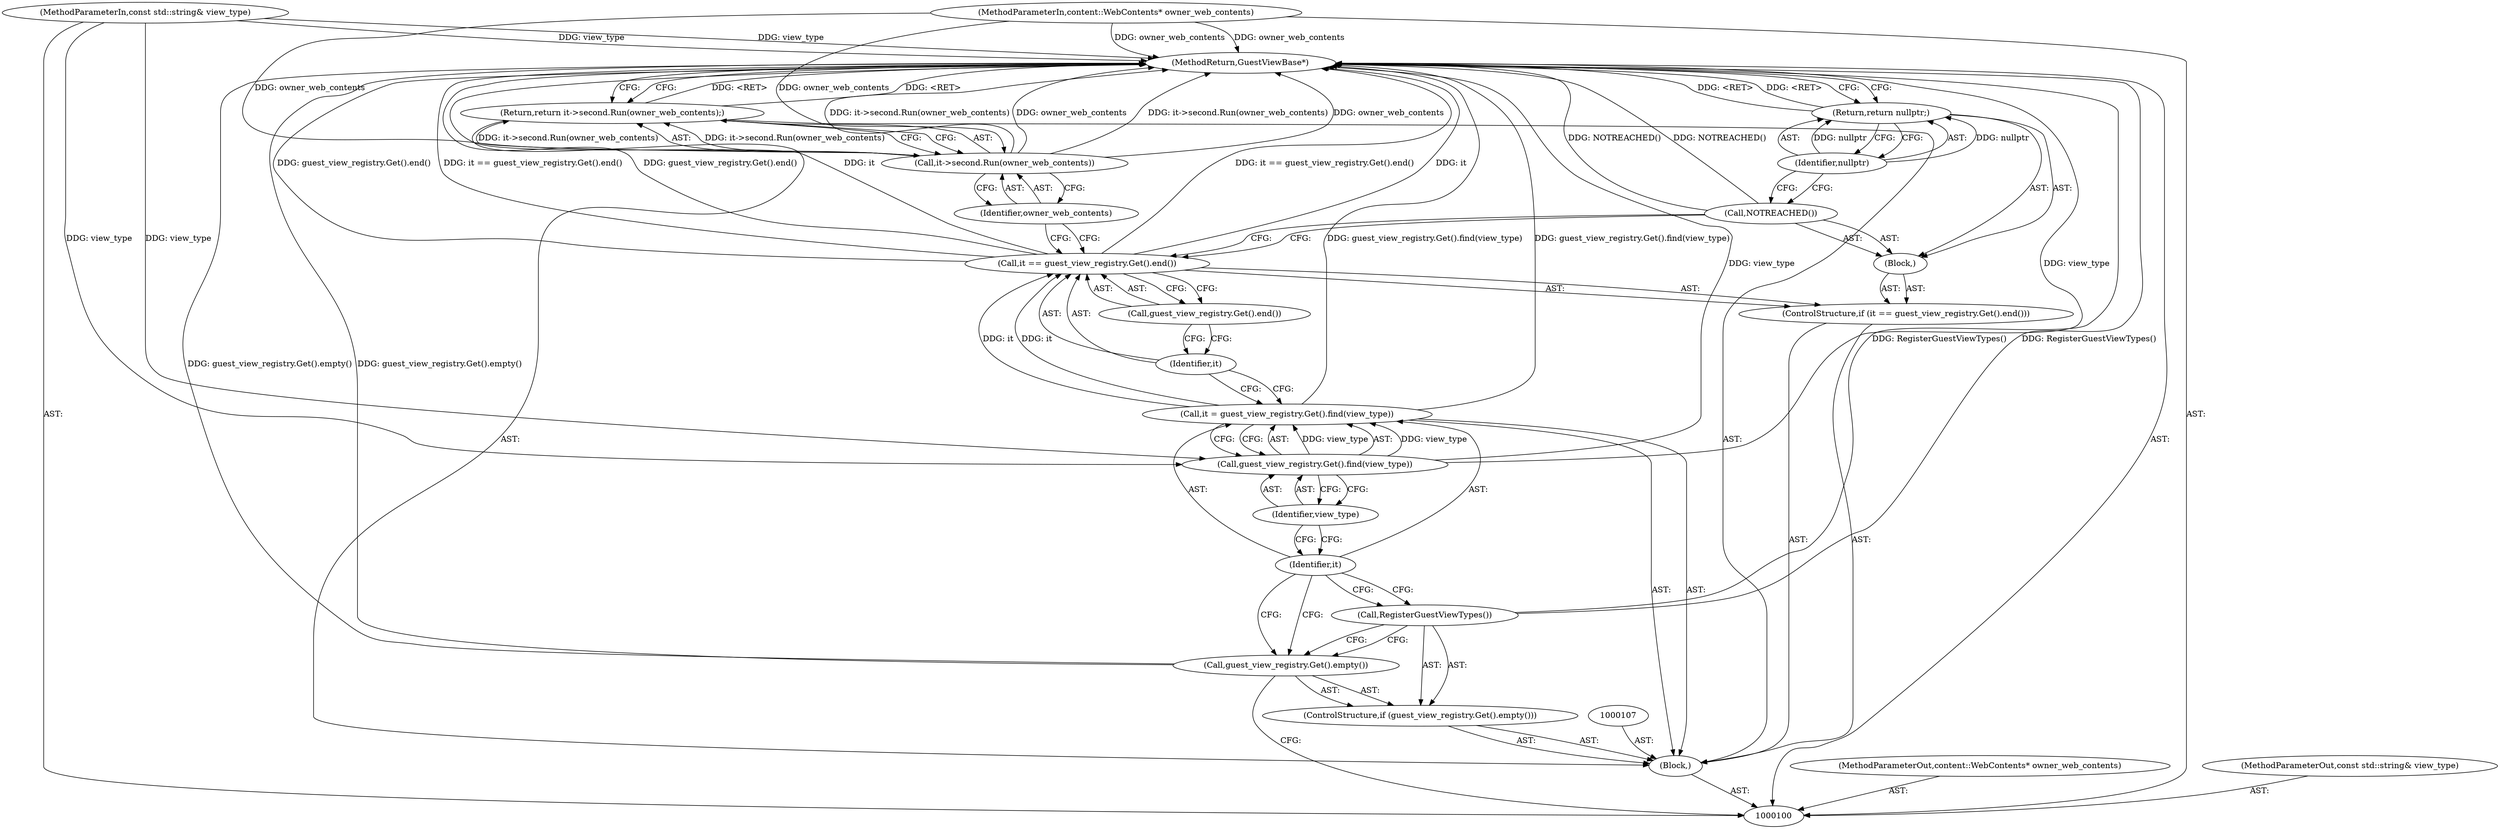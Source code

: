 digraph "1_Chrome_21d4d15a81b030f522fef29a0429f08a70220f68" {
"1000123" [label="(MethodReturn,GuestViewBase*)"];
"1000120" [label="(Return,return it->second.Run(owner_web_contents);)"];
"1000122" [label="(Identifier,owner_web_contents)"];
"1000121" [label="(Call,it->second.Run(owner_web_contents))"];
"1000101" [label="(MethodParameterIn,content::WebContents* owner_web_contents)"];
"1000161" [label="(MethodParameterOut,content::WebContents* owner_web_contents)"];
"1000103" [label="(Block,)"];
"1000102" [label="(MethodParameterIn,const std::string& view_type)"];
"1000162" [label="(MethodParameterOut,const std::string& view_type)"];
"1000104" [label="(ControlStructure,if (guest_view_registry.Get().empty()))"];
"1000105" [label="(Call,guest_view_registry.Get().empty())"];
"1000106" [label="(Call,RegisterGuestViewTypes())"];
"1000110" [label="(Call,guest_view_registry.Get().find(view_type))"];
"1000111" [label="(Identifier,view_type)"];
"1000108" [label="(Call,it = guest_view_registry.Get().find(view_type))"];
"1000109" [label="(Identifier,it)"];
"1000115" [label="(Call,guest_view_registry.Get().end())"];
"1000112" [label="(ControlStructure,if (it == guest_view_registry.Get().end()))"];
"1000116" [label="(Block,)"];
"1000113" [label="(Call,it == guest_view_registry.Get().end())"];
"1000114" [label="(Identifier,it)"];
"1000117" [label="(Call,NOTREACHED())"];
"1000119" [label="(Identifier,nullptr)"];
"1000118" [label="(Return,return nullptr;)"];
"1000123" -> "1000100"  [label="AST: "];
"1000123" -> "1000118"  [label="CFG: "];
"1000123" -> "1000120"  [label="CFG: "];
"1000118" -> "1000123"  [label="DDG: <RET>"];
"1000120" -> "1000123"  [label="DDG: <RET>"];
"1000117" -> "1000123"  [label="DDG: NOTREACHED()"];
"1000105" -> "1000123"  [label="DDG: guest_view_registry.Get().empty()"];
"1000113" -> "1000123"  [label="DDG: it"];
"1000113" -> "1000123"  [label="DDG: guest_view_registry.Get().end()"];
"1000113" -> "1000123"  [label="DDG: it == guest_view_registry.Get().end()"];
"1000102" -> "1000123"  [label="DDG: view_type"];
"1000121" -> "1000123"  [label="DDG: owner_web_contents"];
"1000121" -> "1000123"  [label="DDG: it->second.Run(owner_web_contents)"];
"1000110" -> "1000123"  [label="DDG: view_type"];
"1000106" -> "1000123"  [label="DDG: RegisterGuestViewTypes()"];
"1000101" -> "1000123"  [label="DDG: owner_web_contents"];
"1000108" -> "1000123"  [label="DDG: guest_view_registry.Get().find(view_type)"];
"1000120" -> "1000103"  [label="AST: "];
"1000120" -> "1000121"  [label="CFG: "];
"1000121" -> "1000120"  [label="AST: "];
"1000123" -> "1000120"  [label="CFG: "];
"1000120" -> "1000123"  [label="DDG: <RET>"];
"1000121" -> "1000120"  [label="DDG: it->second.Run(owner_web_contents)"];
"1000122" -> "1000121"  [label="AST: "];
"1000122" -> "1000113"  [label="CFG: "];
"1000121" -> "1000122"  [label="CFG: "];
"1000121" -> "1000120"  [label="AST: "];
"1000121" -> "1000122"  [label="CFG: "];
"1000122" -> "1000121"  [label="AST: "];
"1000120" -> "1000121"  [label="CFG: "];
"1000121" -> "1000123"  [label="DDG: owner_web_contents"];
"1000121" -> "1000123"  [label="DDG: it->second.Run(owner_web_contents)"];
"1000121" -> "1000120"  [label="DDG: it->second.Run(owner_web_contents)"];
"1000101" -> "1000121"  [label="DDG: owner_web_contents"];
"1000101" -> "1000100"  [label="AST: "];
"1000101" -> "1000123"  [label="DDG: owner_web_contents"];
"1000101" -> "1000121"  [label="DDG: owner_web_contents"];
"1000161" -> "1000100"  [label="AST: "];
"1000103" -> "1000100"  [label="AST: "];
"1000104" -> "1000103"  [label="AST: "];
"1000107" -> "1000103"  [label="AST: "];
"1000108" -> "1000103"  [label="AST: "];
"1000112" -> "1000103"  [label="AST: "];
"1000120" -> "1000103"  [label="AST: "];
"1000102" -> "1000100"  [label="AST: "];
"1000102" -> "1000123"  [label="DDG: view_type"];
"1000102" -> "1000110"  [label="DDG: view_type"];
"1000162" -> "1000100"  [label="AST: "];
"1000104" -> "1000103"  [label="AST: "];
"1000105" -> "1000104"  [label="AST: "];
"1000106" -> "1000104"  [label="AST: "];
"1000105" -> "1000104"  [label="AST: "];
"1000105" -> "1000100"  [label="CFG: "];
"1000106" -> "1000105"  [label="CFG: "];
"1000109" -> "1000105"  [label="CFG: "];
"1000105" -> "1000123"  [label="DDG: guest_view_registry.Get().empty()"];
"1000106" -> "1000104"  [label="AST: "];
"1000106" -> "1000105"  [label="CFG: "];
"1000109" -> "1000106"  [label="CFG: "];
"1000106" -> "1000123"  [label="DDG: RegisterGuestViewTypes()"];
"1000110" -> "1000108"  [label="AST: "];
"1000110" -> "1000111"  [label="CFG: "];
"1000111" -> "1000110"  [label="AST: "];
"1000108" -> "1000110"  [label="CFG: "];
"1000110" -> "1000123"  [label="DDG: view_type"];
"1000110" -> "1000108"  [label="DDG: view_type"];
"1000102" -> "1000110"  [label="DDG: view_type"];
"1000111" -> "1000110"  [label="AST: "];
"1000111" -> "1000109"  [label="CFG: "];
"1000110" -> "1000111"  [label="CFG: "];
"1000108" -> "1000103"  [label="AST: "];
"1000108" -> "1000110"  [label="CFG: "];
"1000109" -> "1000108"  [label="AST: "];
"1000110" -> "1000108"  [label="AST: "];
"1000114" -> "1000108"  [label="CFG: "];
"1000108" -> "1000123"  [label="DDG: guest_view_registry.Get().find(view_type)"];
"1000110" -> "1000108"  [label="DDG: view_type"];
"1000108" -> "1000113"  [label="DDG: it"];
"1000109" -> "1000108"  [label="AST: "];
"1000109" -> "1000106"  [label="CFG: "];
"1000109" -> "1000105"  [label="CFG: "];
"1000111" -> "1000109"  [label="CFG: "];
"1000115" -> "1000113"  [label="AST: "];
"1000115" -> "1000114"  [label="CFG: "];
"1000113" -> "1000115"  [label="CFG: "];
"1000112" -> "1000103"  [label="AST: "];
"1000113" -> "1000112"  [label="AST: "];
"1000116" -> "1000112"  [label="AST: "];
"1000116" -> "1000112"  [label="AST: "];
"1000117" -> "1000116"  [label="AST: "];
"1000118" -> "1000116"  [label="AST: "];
"1000113" -> "1000112"  [label="AST: "];
"1000113" -> "1000115"  [label="CFG: "];
"1000114" -> "1000113"  [label="AST: "];
"1000115" -> "1000113"  [label="AST: "];
"1000117" -> "1000113"  [label="CFG: "];
"1000122" -> "1000113"  [label="CFG: "];
"1000113" -> "1000123"  [label="DDG: it"];
"1000113" -> "1000123"  [label="DDG: guest_view_registry.Get().end()"];
"1000113" -> "1000123"  [label="DDG: it == guest_view_registry.Get().end()"];
"1000108" -> "1000113"  [label="DDG: it"];
"1000114" -> "1000113"  [label="AST: "];
"1000114" -> "1000108"  [label="CFG: "];
"1000115" -> "1000114"  [label="CFG: "];
"1000117" -> "1000116"  [label="AST: "];
"1000117" -> "1000113"  [label="CFG: "];
"1000119" -> "1000117"  [label="CFG: "];
"1000117" -> "1000123"  [label="DDG: NOTREACHED()"];
"1000119" -> "1000118"  [label="AST: "];
"1000119" -> "1000117"  [label="CFG: "];
"1000118" -> "1000119"  [label="CFG: "];
"1000119" -> "1000118"  [label="DDG: nullptr"];
"1000118" -> "1000116"  [label="AST: "];
"1000118" -> "1000119"  [label="CFG: "];
"1000119" -> "1000118"  [label="AST: "];
"1000123" -> "1000118"  [label="CFG: "];
"1000118" -> "1000123"  [label="DDG: <RET>"];
"1000119" -> "1000118"  [label="DDG: nullptr"];
}
